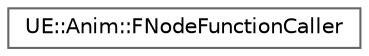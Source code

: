 digraph "Graphical Class Hierarchy"
{
 // INTERACTIVE_SVG=YES
 // LATEX_PDF_SIZE
  bgcolor="transparent";
  edge [fontname=Helvetica,fontsize=10,labelfontname=Helvetica,labelfontsize=10];
  node [fontname=Helvetica,fontsize=10,shape=box,height=0.2,width=0.4];
  rankdir="LR";
  Node0 [id="Node000000",label="UE::Anim::FNodeFunctionCaller",height=0.2,width=0.4,color="grey40", fillcolor="white", style="filled",URL="$df/d71/structUE_1_1Anim_1_1FNodeFunctionCaller.html",tooltip=" "];
}
